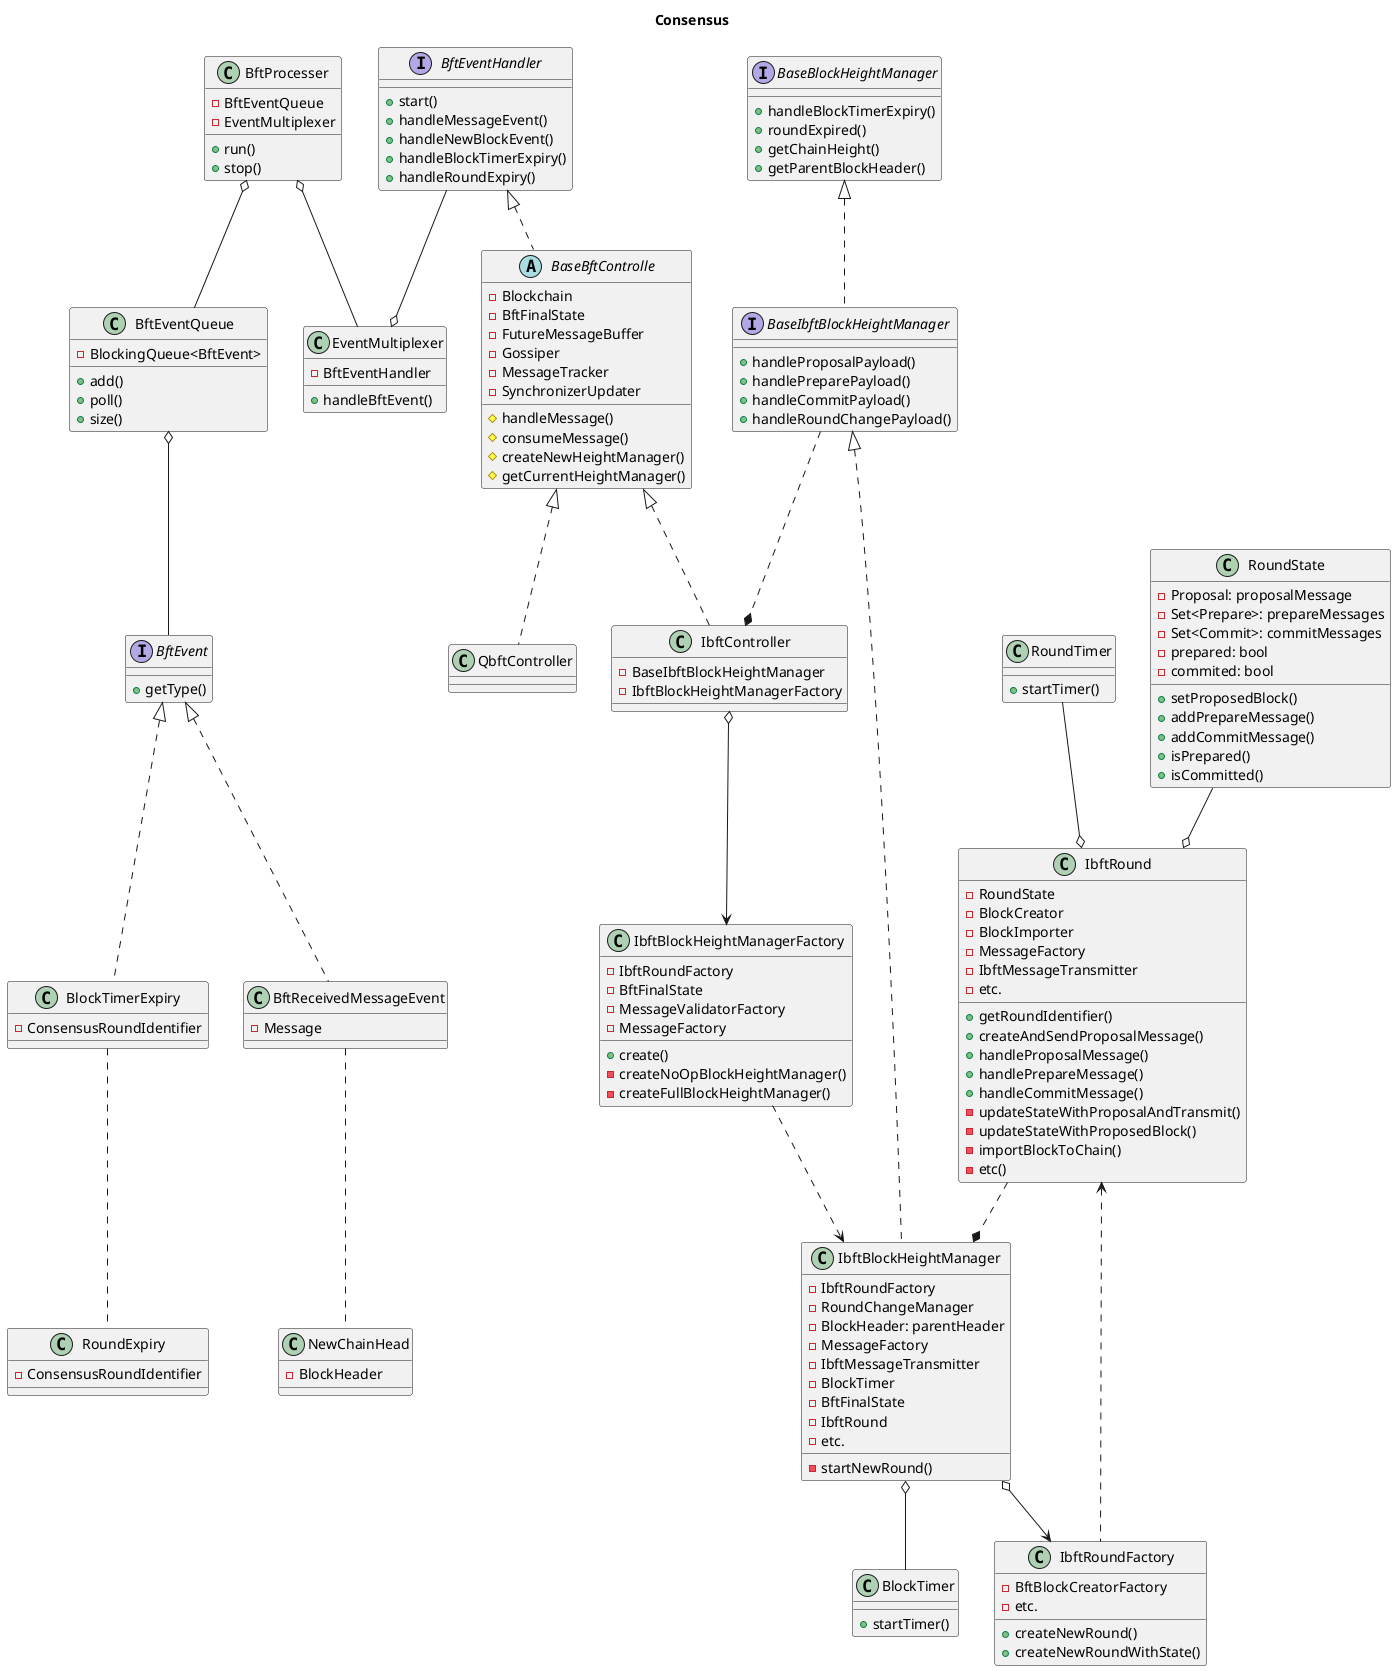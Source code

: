 @startuml
title "Consensus"
scale 1.0

class BftProcesser {
    -BftEventQueue
    -EventMultiplexer
    +run()
    +stop()
}

BftProcesser o-- BftEventQueue 
BftProcesser o-- EventMultiplexer

BftEventHandler --o EventMultiplexer 

BftEventQueue o-- BftEvent
interface BftEvent {
    +getType()
}


BftEvent <|.. BftReceivedMessageEvent
BftReceivedMessageEvent .. NewChainHead
BftEvent <|.. BlockTimerExpiry
BlockTimerExpiry .. RoundExpiry

class BftReceivedMessageEvent {
    -Message
}

class BlockTimerExpiry {
    -ConsensusRoundIdentifier
}

class NewChainHead {
    -BlockHeader
}

class RoundExpiry {
    -ConsensusRoundIdentifier
}


class BftEventQueue {
    -BlockingQueue<BftEvent>
    +add()
    +poll()
    +size()
}

class EventMultiplexer {
    -BftEventHandler
    +handleBftEvent()
}

interface BftEventHandler {
    +start()
    +handleMessageEvent()
    +handleNewBlockEvent()
    +handleBlockTimerExpiry()
    +handleRoundExpiry()
}

BftEventHandler <|.. BaseBftControlle

abstract class BaseBftControlle {
    -Blockchain
    -BftFinalState
    -FutureMessageBuffer
    -Gossiper
    -MessageTracker
    -SynchronizerUpdater
    #handleMessage()
    #consumeMessage()
    #createNewHeightManager()
    #getCurrentHeightManager()

}

BaseBftControlle <|.. IbftController
BaseBftControlle <|.. QbftController

class IbftController {
    -BaseIbftBlockHeightManager
    -IbftBlockHeightManagerFactory
}

class QbftController {

}

IbftController o--> IbftBlockHeightManagerFactory

class IbftBlockHeightManagerFactory {
    -IbftRoundFactory
    -BftFinalState
    -MessageValidatorFactory
    -MessageFactory
    +create()
    -createNoOpBlockHeightManager()
    -createFullBlockHeightManager()
}

IbftBlockHeightManagerFactory ..> IbftBlockHeightManager


interface BaseBlockHeightManager {
    +handleBlockTimerExpiry()
    +roundExpired()
    +getChainHeight()
    +getParentBlockHeader()
}

interface BaseIbftBlockHeightManager {
    +handleProposalPayload()
    +handlePreparePayload()
    +handleCommitPayload()
    +handleRoundChangePayload()
}

class IbftBlockHeightManager {
    -IbftRoundFactory
    -RoundChangeManager
    -BlockHeader: parentHeader
    -MessageFactory
    -IbftMessageTransmitter
    -BlockTimer
    -BftFinalState
    -IbftRound
    -etc.
    -startNewRound()
}

BaseBlockHeightManager <|.. BaseIbftBlockHeightManager
BaseIbftBlockHeightManager <|.. IbftBlockHeightManager
BaseIbftBlockHeightManager ..* IbftController

class BlockTimer {
    +startTimer()
}
IbftBlockHeightManager o-- BlockTimer

class RoundTimer {
    +startTimer()
}
RoundTimer --o IbftRound 

class IbftRoundFactory {
    -BftBlockCreatorFactory
    -etc.
    +createNewRound()
    +createNewRoundWithState()
}
IbftBlockHeightManager o--> IbftRoundFactory

class IbftRound {
    -RoundState
    -BlockCreator
    -BlockImporter
    -MessageFactory
    -IbftMessageTransmitter
    -etc.
    +getRoundIdentifier()
    +createAndSendProposalMessage()
    +handleProposalMessage()
    +handlePrepareMessage()
    +handleCommitMessage()
    -updateStateWithProposalAndTransmit()
    -updateStateWithProposedBlock()
    -importBlockToChain()
    -etc()
}
IbftRound ..* IbftBlockHeightManager
IbftRound <.. IbftRoundFactory


class RoundState {
    -Proposal: proposalMessage
    -Set<Prepare>: prepareMessages
    -Set<Commit>: commitMessages
    -prepared: bool
    -commited: bool
    +setProposedBlock()
    +addPrepareMessage()
    +addCommitMessage()
    +isPrepared()
    +isCommitted()
}
RoundState --o IbftRound 

@enduml